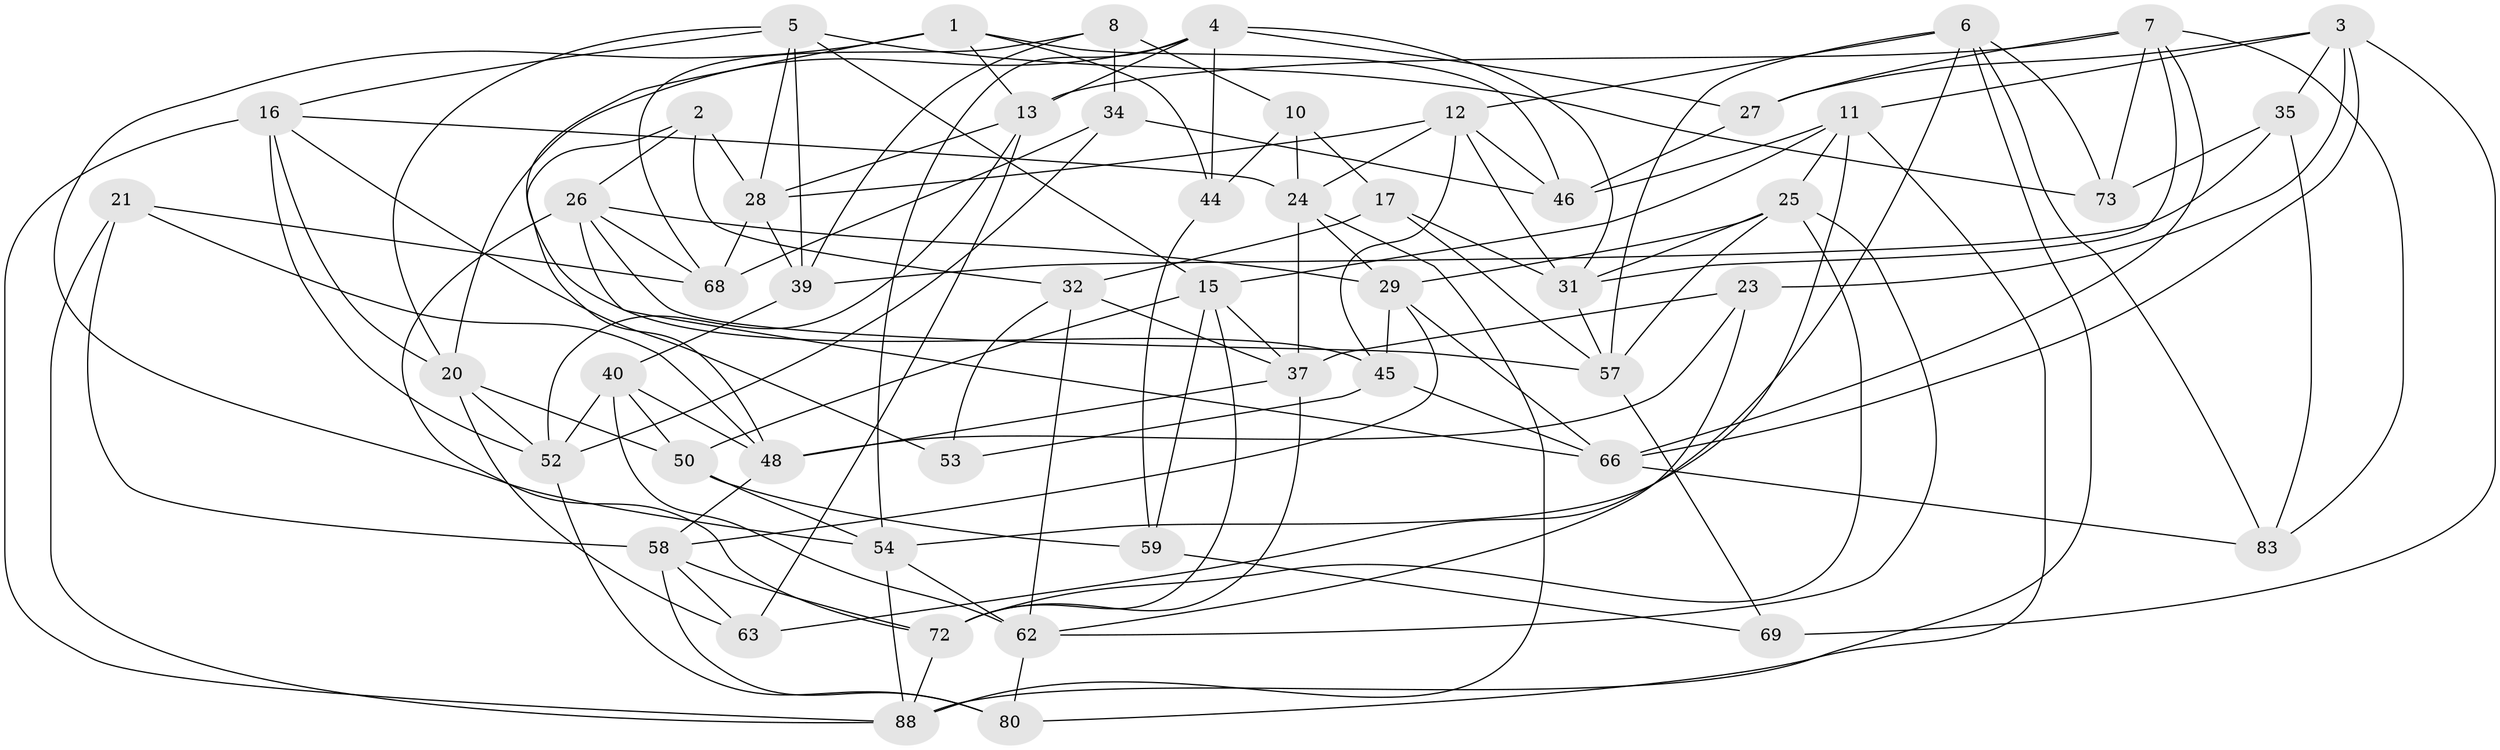 // Generated by graph-tools (version 1.1) at 2025/24/03/03/25 07:24:23]
// undirected, 52 vertices, 134 edges
graph export_dot {
graph [start="1"]
  node [color=gray90,style=filled];
  1 [super="+19"];
  2;
  3 [super="+61"];
  4 [super="+56"];
  5 [super="+87"];
  6 [super="+36"];
  7 [super="+9"];
  8;
  10;
  11 [super="+81"];
  12 [super="+14"];
  13 [super="+22"];
  15 [super="+18"];
  16 [super="+86"];
  17;
  20 [super="+38"];
  21;
  23;
  24 [super="+42"];
  25 [super="+33"];
  26 [super="+51"];
  27;
  28 [super="+41"];
  29 [super="+30"];
  31 [super="+60"];
  32 [super="+76"];
  34 [super="+47"];
  35;
  37 [super="+79"];
  39 [super="+70"];
  40 [super="+43"];
  44;
  45 [super="+49"];
  46 [super="+84"];
  48 [super="+71"];
  50 [super="+75"];
  52 [super="+55"];
  53;
  54 [super="+74"];
  57 [super="+64"];
  58 [super="+82"];
  59 [super="+78"];
  62 [super="+65"];
  63;
  66 [super="+67"];
  68 [super="+77"];
  69;
  72 [super="+85"];
  73;
  80;
  83;
  88 [super="+89"];
  1 -- 45 [weight=2];
  1 -- 44;
  1 -- 13;
  1 -- 54;
  1 -- 46;
  2 -- 32;
  2 -- 28;
  2 -- 48;
  2 -- 26;
  3 -- 27;
  3 -- 66;
  3 -- 35;
  3 -- 11;
  3 -- 69;
  3 -- 23;
  4 -- 27;
  4 -- 44;
  4 -- 13;
  4 -- 31;
  4 -- 54;
  4 -- 20;
  5 -- 73;
  5 -- 15;
  5 -- 39;
  5 -- 16;
  5 -- 28;
  5 -- 20;
  6 -- 63;
  6 -- 57;
  6 -- 83;
  6 -- 88;
  6 -- 73;
  6 -- 12;
  7 -- 27;
  7 -- 83;
  7 -- 31;
  7 -- 73;
  7 -- 66;
  7 -- 13;
  8 -- 10;
  8 -- 34;
  8 -- 39;
  8 -- 68;
  10 -- 44;
  10 -- 17;
  10 -- 24;
  11 -- 25;
  11 -- 54;
  11 -- 80;
  11 -- 15;
  11 -- 46;
  12 -- 46;
  12 -- 45;
  12 -- 24;
  12 -- 28;
  12 -- 31;
  13 -- 28;
  13 -- 63;
  13 -- 52;
  15 -- 72;
  15 -- 59;
  15 -- 37;
  15 -- 50;
  16 -- 52;
  16 -- 53;
  16 -- 24;
  16 -- 20;
  16 -- 88;
  17 -- 32;
  17 -- 31;
  17 -- 57;
  20 -- 50;
  20 -- 63;
  20 -- 52;
  21 -- 58;
  21 -- 88;
  21 -- 48;
  21 -- 68;
  23 -- 48;
  23 -- 37;
  23 -- 62;
  24 -- 37;
  24 -- 88;
  24 -- 29;
  25 -- 62;
  25 -- 29;
  25 -- 72;
  25 -- 31;
  25 -- 57;
  26 -- 72;
  26 -- 66;
  26 -- 57;
  26 -- 68;
  26 -- 29;
  27 -- 46;
  28 -- 39;
  28 -- 68;
  29 -- 58;
  29 -- 66;
  29 -- 45;
  31 -- 57;
  32 -- 53 [weight=2];
  32 -- 37;
  32 -- 62;
  34 -- 68 [weight=2];
  34 -- 46 [weight=2];
  34 -- 52;
  35 -- 83;
  35 -- 73;
  35 -- 39;
  37 -- 72;
  37 -- 48;
  39 -- 40 [weight=2];
  40 -- 52;
  40 -- 48;
  40 -- 50;
  40 -- 62;
  44 -- 59;
  45 -- 66;
  45 -- 53;
  48 -- 58;
  50 -- 54;
  50 -- 59 [weight=2];
  52 -- 80;
  54 -- 88;
  54 -- 62;
  57 -- 69;
  58 -- 80;
  58 -- 72;
  58 -- 63;
  59 -- 69 [weight=2];
  62 -- 80;
  66 -- 83;
  72 -- 88;
}
